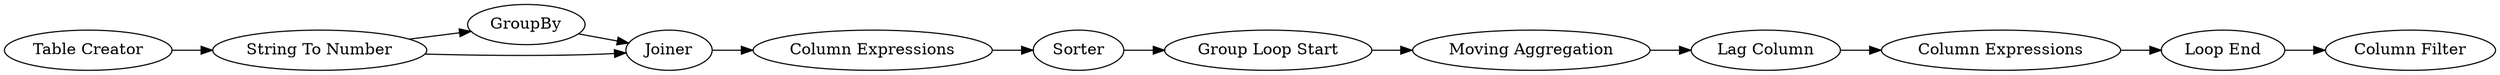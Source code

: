 digraph {
	2 [label=GroupBy]
	3 [label="String To Number"]
	4 [label=Joiner]
	5 [label="Column Expressions"]
	6 [label=Sorter]
	7 [label="Moving Aggregation"]
	8 [label="Group Loop Start"]
	9 [label="Lag Column"]
	10 [label="Column Expressions"]
	11 [label="Loop End"]
	12 [label="Column Filter"]
	13 [label="Table Creator"]
	2 -> 4
	3 -> 2
	3 -> 4
	4 -> 5
	5 -> 6
	6 -> 8
	7 -> 9
	8 -> 7
	9 -> 10
	10 -> 11
	11 -> 12
	13 -> 3
	rankdir=LR
}
